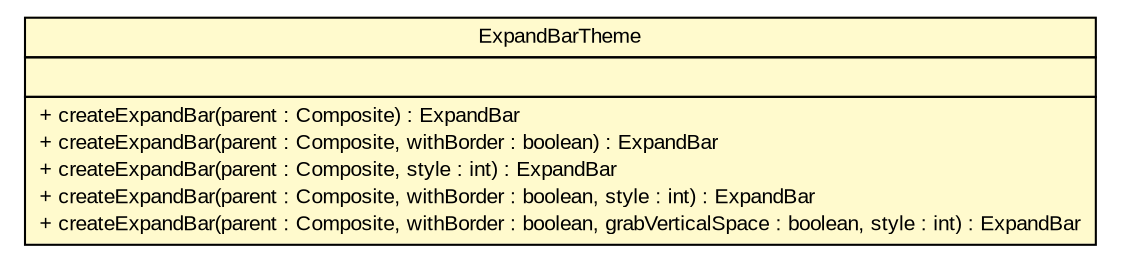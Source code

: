 #!/usr/local/bin/dot
#
# Class diagram 
# Generated by UMLGraph version R5_6-24-gf6e263 (http://www.umlgraph.org/)
#

digraph G {
	edge [fontname="arial",fontsize=10,labelfontname="arial",labelfontsize=10];
	node [fontname="arial",fontsize=10,shape=plaintext];
	nodesep=0.25;
	ranksep=0.5;
	// gov.sandia.cf.parts.theme.ExpandBarTheme
	c105519 [label=<<table title="gov.sandia.cf.parts.theme.ExpandBarTheme" border="0" cellborder="1" cellspacing="0" cellpadding="2" port="p" bgcolor="lemonChiffon" href="./ExpandBarTheme.html">
		<tr><td><table border="0" cellspacing="0" cellpadding="1">
<tr><td align="center" balign="center"> ExpandBarTheme </td></tr>
		</table></td></tr>
		<tr><td><table border="0" cellspacing="0" cellpadding="1">
<tr><td align="left" balign="left">  </td></tr>
		</table></td></tr>
		<tr><td><table border="0" cellspacing="0" cellpadding="1">
<tr><td align="left" balign="left"> + createExpandBar(parent : Composite) : ExpandBar </td></tr>
<tr><td align="left" balign="left"> + createExpandBar(parent : Composite, withBorder : boolean) : ExpandBar </td></tr>
<tr><td align="left" balign="left"> + createExpandBar(parent : Composite, style : int) : ExpandBar </td></tr>
<tr><td align="left" balign="left"> + createExpandBar(parent : Composite, withBorder : boolean, style : int) : ExpandBar </td></tr>
<tr><td align="left" balign="left"> + createExpandBar(parent : Composite, withBorder : boolean, grabVerticalSpace : boolean, style : int) : ExpandBar </td></tr>
		</table></td></tr>
		</table>>, URL="./ExpandBarTheme.html", fontname="arial", fontcolor="black", fontsize=10.0];
}


